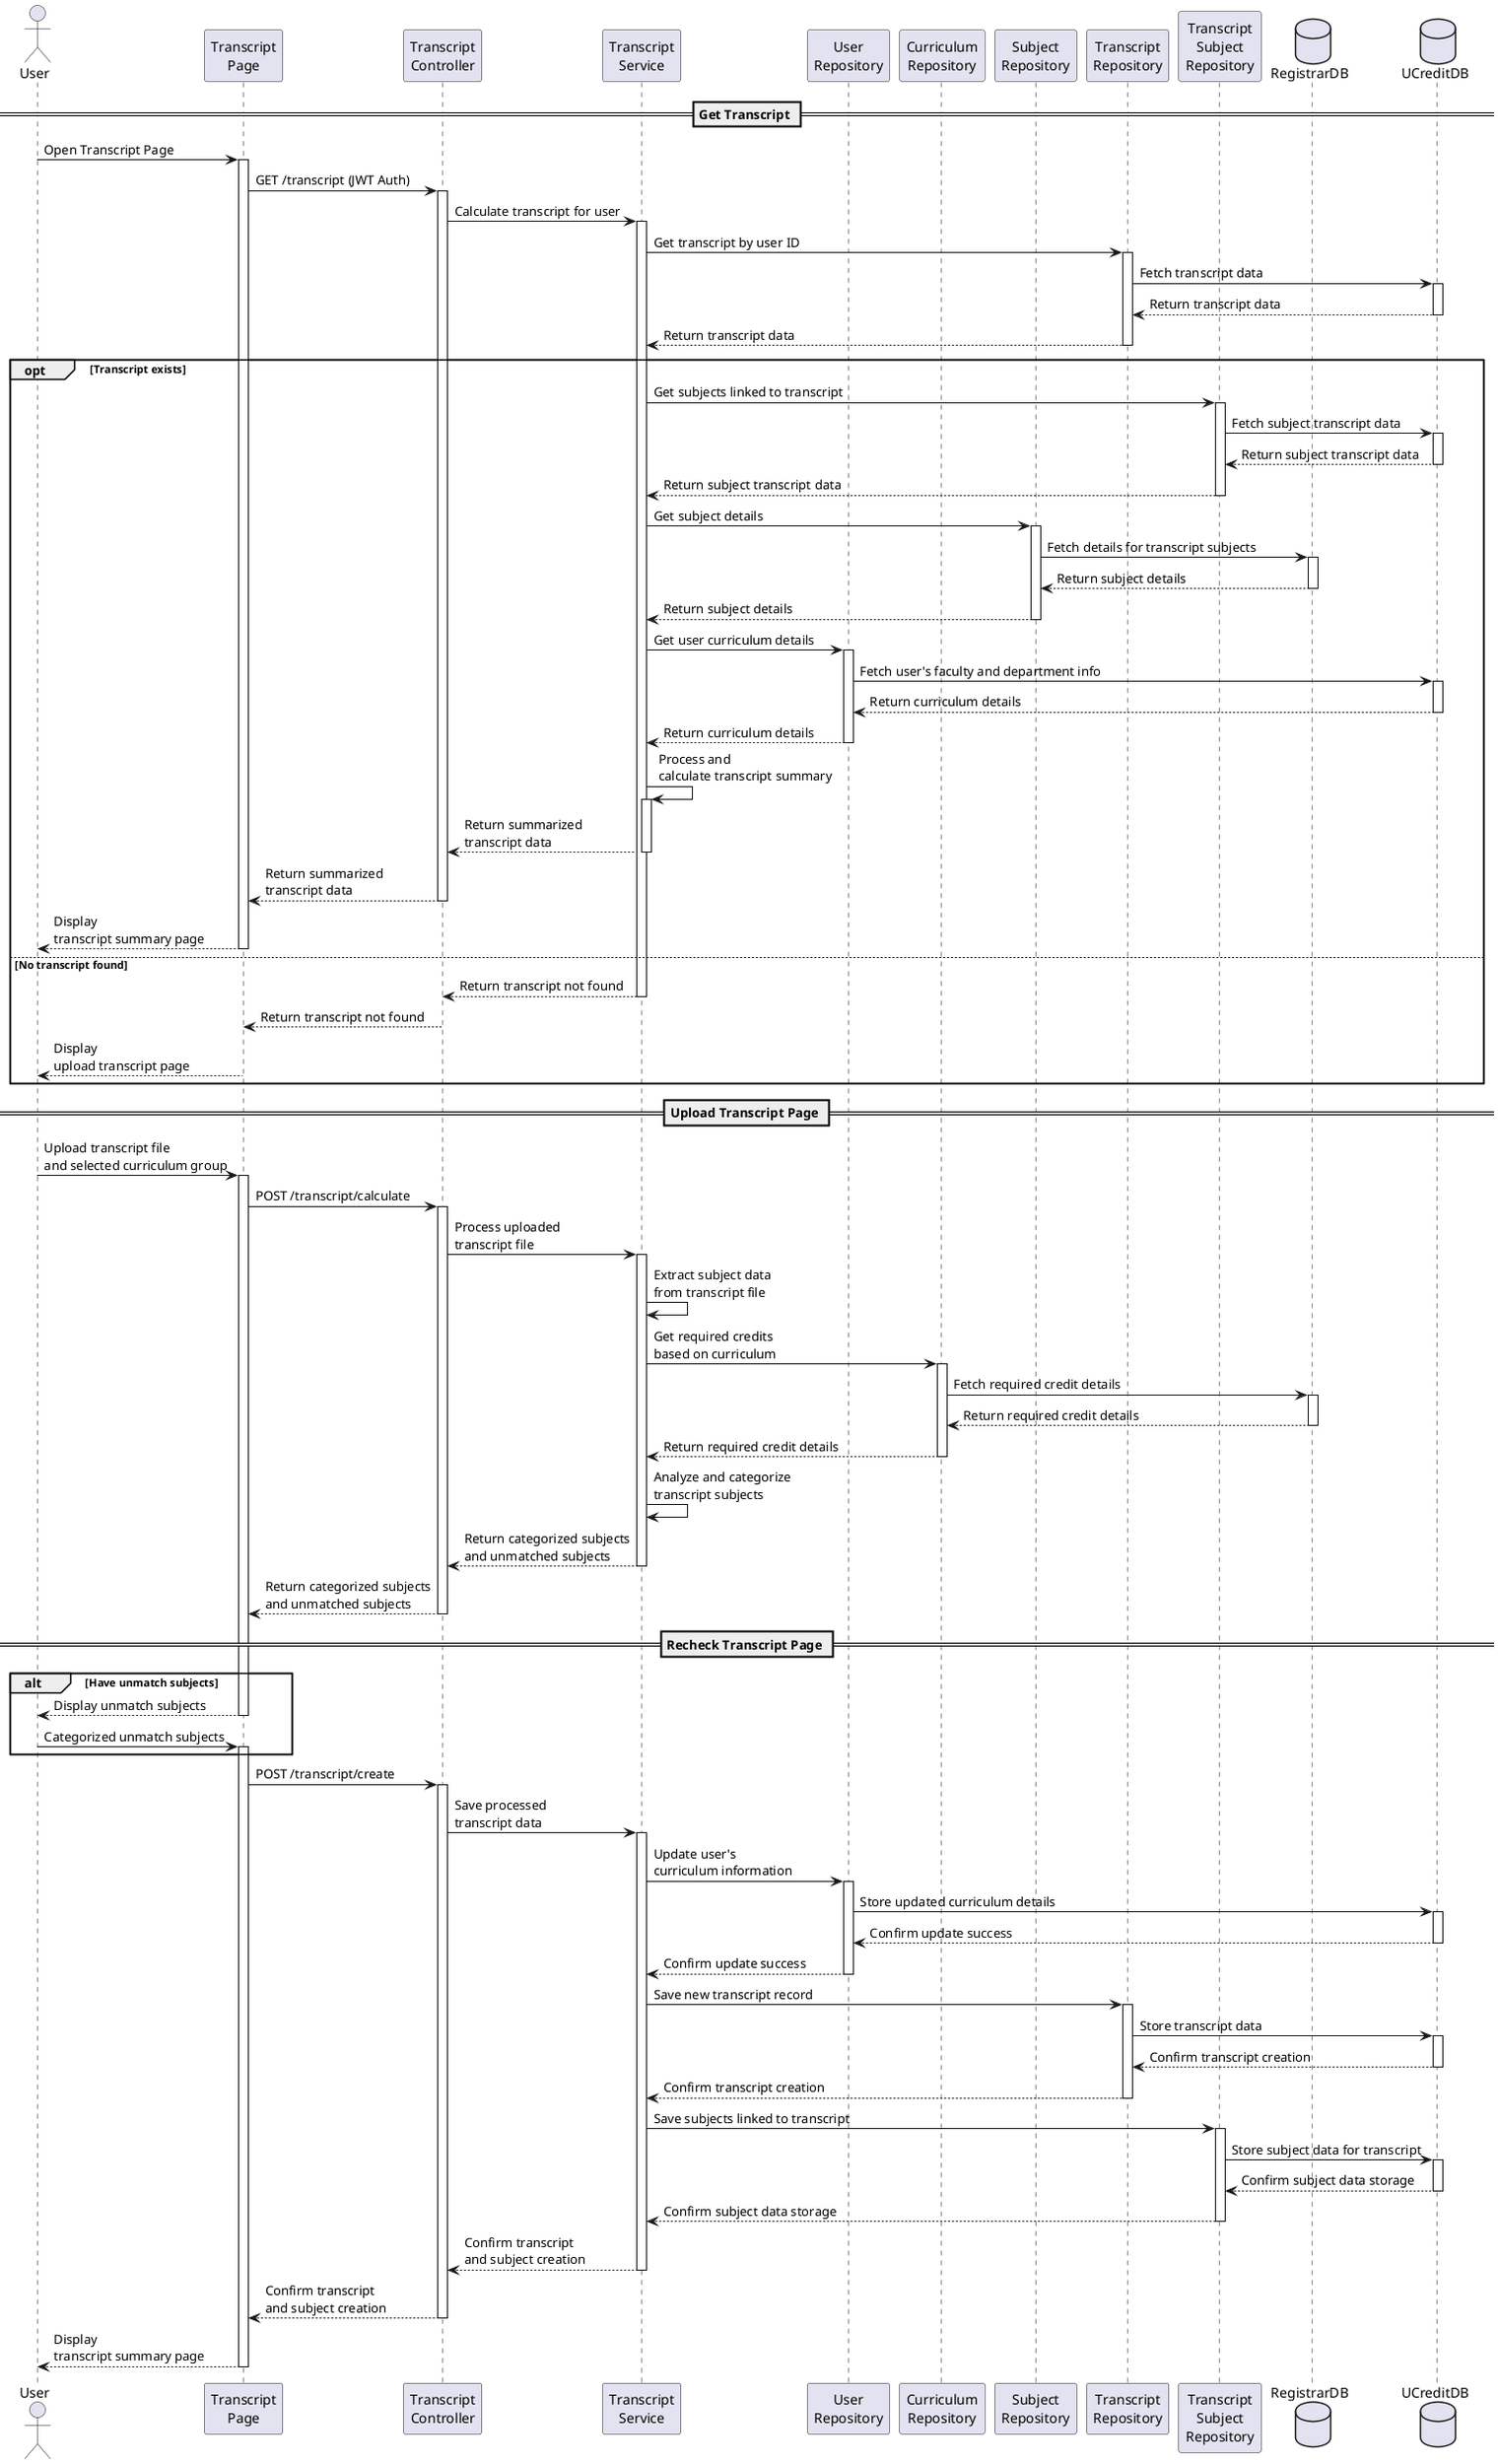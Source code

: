 @startuml Transcript Page
actor User
participant "Transcript\nPage" as Frontend
participant "Transcript\nController" as Controller
participant "Transcript\nService" as Service
participant "User\nRepository" as UserRepository
participant "Curriculum\nRepository" as CurriculumRepository
participant "Subject\nRepository" as SubjectRepository
participant "Transcript\nRepository" as TranscriptRepository
participant "Transcript\nSubject\nRepository" as TranscriptSubjectRepository
database "RegistrarDB" as Reg
database "UCreditDB" as Ucredit

== Get Transcript ==
User -> Frontend ++ : Open Transcript Page
Frontend -> Controller ++ : GET /transcript (JWT Auth)
Controller -> Service ++ : Calculate transcript for user
Service -> TranscriptRepository ++ : Get transcript by user ID
TranscriptRepository -> Ucredit ++ : Fetch transcript data
Ucredit --> TranscriptRepository -- : Return transcript data
TranscriptRepository --> Service -- : Return transcript data

opt Transcript exists
    Service -> TranscriptSubjectRepository ++ : Get subjects linked to transcript
    TranscriptSubjectRepository -> Ucredit ++ : Fetch subject transcript data
    Ucredit --> TranscriptSubjectRepository -- : Return subject transcript data
    TranscriptSubjectRepository --> Service -- : Return subject transcript data

    Service -> SubjectRepository ++ : Get subject details
    SubjectRepository -> Reg ++ : Fetch details for transcript subjects
    Reg --> SubjectRepository -- : Return subject details
    SubjectRepository --> Service -- : Return subject details

    Service -> UserRepository ++ : Get user curriculum details
    UserRepository -> Ucredit ++ : Fetch user's faculty and department info
    Ucredit --> UserRepository -- : Return curriculum details
    UserRepository --> Service -- : Return curriculum details

    Service -> Service ++ : Process and\ncalculate transcript summary
    Service --> Controller -- : Return summarized\ntranscript data
    Controller --> Frontend -- : Return summarized\ntranscript data
    Frontend --> User -- : Display\ntranscript summary page
else No transcript found
    Service --> Controller -- : Return transcript not found
    Controller --> Frontend -- : Return transcript not found
    Frontend --> User -- : Display\nupload transcript page
end

== Upload Transcript Page ==
User -> Frontend ++ : Upload transcript file\nand selected curriculum group
Frontend -> Controller ++ : POST /transcript/calculate
Controller -> Service ++ : Process uploaded\ntranscript file
Service -> Service : Extract subject data\nfrom transcript file

Service -> CurriculumRepository ++ : Get required credits\nbased on curriculum
CurriculumRepository -> Reg ++ : Fetch required credit details
Reg --> CurriculumRepository -- : Return required credit details
CurriculumRepository --> Service -- : Return required credit details

Service -> Service : Analyze and categorize\ntranscript subjects
Service --> Controller -- : Return categorized subjects\nand unmatched subjects
Controller --> Frontend -- : Return categorized subjects\nand unmatched subjects

== Recheck Transcript Page ==
alt Have unmatch subjects
    Frontend --> User -- : Display unmatch subjects
    User -> Frontend ++ : Categorized unmatch subjects
end

Frontend -> Controller ++ : POST /transcript/create
Controller -> Service ++ : Save processed\ntranscript data
Service -> UserRepository ++ : Update user's\ncurriculum information
UserRepository -> Ucredit ++ : Store updated curriculum details
Ucredit --> UserRepository -- : Confirm update success
UserRepository --> Service -- : Confirm update success

Service -> TranscriptRepository ++ : Save new transcript record
TranscriptRepository -> Ucredit ++ : Store transcript data
Ucredit --> TranscriptRepository -- : Confirm transcript creation
TranscriptRepository --> Service -- : Confirm transcript creation

Service -> TranscriptSubjectRepository ++ : Save subjects linked to transcript
TranscriptSubjectRepository -> Ucredit ++ : Store subject data for transcript
Ucredit --> TranscriptSubjectRepository -- : Confirm subject data storage
TranscriptSubjectRepository --> Service -- : Confirm subject data storage

Service --> Controller -- : Confirm transcript\nand subject creation
Controller --> Frontend -- : Confirm transcript\nand subject creation
Frontend --> User -- : Display\ntranscript summary page

@enduml